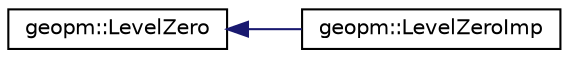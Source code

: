 digraph "Graphical Class Hierarchy"
{
 // LATEX_PDF_SIZE
  edge [fontname="Helvetica",fontsize="10",labelfontname="Helvetica",labelfontsize="10"];
  node [fontname="Helvetica",fontsize="10",shape=record];
  rankdir="LR";
  Node0 [label="geopm::LevelZero",height=0.2,width=0.4,color="black", fillcolor="white", style="filled",URL="$classgeopm_1_1_level_zero.html",tooltip=" "];
  Node0 -> Node1 [dir="back",color="midnightblue",fontsize="10",style="solid",fontname="Helvetica"];
  Node1 [label="geopm::LevelZeroImp",height=0.2,width=0.4,color="black", fillcolor="white", style="filled",URL="$classgeopm_1_1_level_zero_imp.html",tooltip=" "];
}
